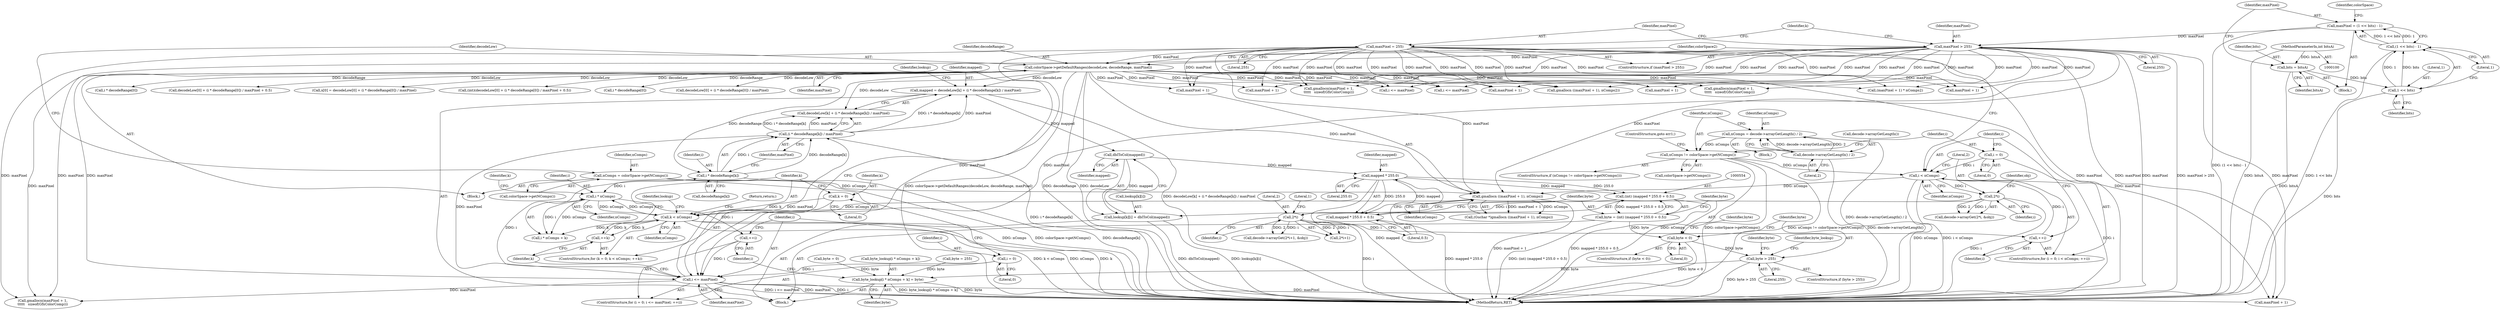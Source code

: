 digraph "0_poppler_7b2d314a61fd0e12f47c62996cb49ec0d1ba747a_4@integer" {
"1000530" [label="(Call,mapped = decodeLow[k] + (i * decodeRange[k]) / maxPixel)"];
"1000163" [label="(Call,colorSpace->getDefaultRanges(decodeLow, decodeRange, maxPixel))"];
"1000139" [label="(Call,maxPixel = 255)"];
"1000136" [label="(Call,maxPixel > 255)"];
"1000125" [label="(Call,maxPixel = (1 << bits) - 1)"];
"1000127" [label="(Call,(1 << bits) - 1)"];
"1000128" [label="(Call,1 << bits)"];
"1000122" [label="(Call,bits = bitsA)"];
"1000101" [label="(MethodParameterIn,int bitsA)"];
"1000536" [label="(Call,(i * decodeRange[k]) / maxPixel)"];
"1000537" [label="(Call,i * decodeRange[k])"];
"1000524" [label="(Call,i <= maxPixel)"];
"1000521" [label="(Call,i = 0)"];
"1000527" [label="(Call,++i)"];
"1000579" [label="(Call,i * nComps)"];
"1000502" [label="(Call,k < nComps)"];
"1000505" [label="(Call,++k)"];
"1000499" [label="(Call,k = 0)"];
"1000493" [label="(Call,gmallocn ((maxPixel + 1), nComps))"];
"1000186" [label="(Call,i < nComps)"];
"1000189" [label="(Call,++i)"];
"1000211" [label="(Call,2*i)"];
"1000193" [label="(Call,2*i)"];
"1000183" [label="(Call,i = 0)"];
"1000177" [label="(Call,nComps != colorSpace->getNComps())"];
"1000171" [label="(Call,nComps = decode->arrayGetLength() / 2)"];
"1000173" [label="(Call,decode->arrayGetLength() / 2)"];
"1000160" [label="(Call,nComps = colorSpace->getNComps())"];
"1000549" [label="(Call,dblToCol(mapped))"];
"1000543" [label="(Call,lookup[k][i] = dblToCol(mapped))"];
"1000556" [label="(Call,mapped * 255.0)"];
"1000553" [label="(Call,(int) (mapped * 255.0 + 0.5))"];
"1000551" [label="(Call,byte = (int) (mapped * 255.0 + 0.5))"];
"1000561" [label="(Call,byte < 0)"];
"1000569" [label="(Call,byte > 255)"];
"1000575" [label="(Call,byte_lookup[i * nComps + k] = byte)"];
"1000555" [label="(Call,mapped * 255.0 + 0.5)"];
"1000561" [label="(Call,byte < 0)"];
"1000494" [label="(Call,maxPixel + 1)"];
"1000189" [label="(Call,++i)"];
"1000453" [label="(Call,i * decodeRange[0])"];
"1000515" [label="(Call,maxPixel + 1)"];
"1000197" [label="(Identifier,obj)"];
"1000127" [label="(Call,(1 << bits) - 1)"];
"1000551" [label="(Call,byte = (int) (mapped * 255.0 + 0.5))"];
"1000526" [label="(Identifier,maxPixel)"];
"1000506" [label="(Identifier,k)"];
"1000293" [label="(Call,gmallocn(maxPixel + 1,\n \t\t\t\t\t   sizeof(GfxColorComp)))"];
"1000514" [label="(Call,gmallocn(maxPixel + 1,\n\t\t\t\t\t   sizeof(GfxColorComp)))"];
"1000500" [label="(Identifier,k)"];
"1000528" [label="(Identifier,i)"];
"1000582" [label="(Identifier,k)"];
"1000555" [label="(Call,mapped * 255.0 + 0.5)"];
"1000573" [label="(Identifier,byte)"];
"1000137" [label="(Identifier,maxPixel)"];
"1000176" [label="(ControlStructure,if (nComps != colorSpace->getNComps()))"];
"1000187" [label="(Identifier,i)"];
"1000131" [label="(Literal,1)"];
"1000568" [label="(ControlStructure,if (byte > 255))"];
"1000128" [label="(Call,1 << bits)"];
"1000577" [label="(Identifier,byte_lookup)"];
"1000505" [label="(Call,++k)"];
"1000175" [label="(Literal,2)"];
"1000161" [label="(Identifier,nComps)"];
"1000532" [label="(Call,decodeLow[k] + (i * decodeRange[k]) / maxPixel)"];
"1000313" [label="(Call,decodeLow[0] + (i * decodeRange[0]) / maxPixel + 0.5)"];
"1000594" [label="(MethodReturn,RET)"];
"1000444" [label="(Call,x[0] = decodeLow[0] + (i * decodeRange[0]) / maxPixel)"];
"1000491" [label="(Call,(Guchar *)gmallocn ((maxPixel + 1), nComps))"];
"1000139" [label="(Call,maxPixel = 255)"];
"1000122" [label="(Call,bits = bitsA)"];
"1000162" [label="(Call,colorSpace->getNComps())"];
"1000104" [label="(Block,)"];
"1000188" [label="(Identifier,nComps)"];
"1000542" [label="(Identifier,maxPixel)"];
"1000530" [label="(Call,mapped = decodeLow[k] + (i * decodeRange[k]) / maxPixel)"];
"1000502" [label="(Call,k < nComps)"];
"1000125" [label="(Call,maxPixel = (1 << bits) - 1)"];
"1000504" [label="(Identifier,nComps)"];
"1000101" [label="(MethodParameterIn,int bitsA)"];
"1000182" [label="(ControlStructure,for (i = 0; i < nComps; ++i))"];
"1000179" [label="(Call,colorSpace->getNComps())"];
"1000583" [label="(Identifier,byte)"];
"1000136" [label="(Call,maxPixel > 255)"];
"1000498" [label="(ControlStructure,for (k = 0; k < nComps; ++k))"];
"1000144" [label="(Identifier,k)"];
"1000565" [label="(Identifier,byte)"];
"1000569" [label="(Call,byte > 255)"];
"1000212" [label="(Literal,2)"];
"1000174" [label="(Call,decode->arrayGetLength())"];
"1000236" [label="(Identifier,colorSpace2)"];
"1000311" [label="(Call,(int)(decodeLow[0] + (i * decodeRange[0]) / maxPixel + 0.5))"];
"1000178" [label="(Identifier,nComps)"];
"1000319" [label="(Call,i * decodeRange[0])"];
"1000173" [label="(Call,decode->arrayGetLength() / 2)"];
"1000428" [label="(Call,gmallocn(maxPixel + 1,\n\t\t\t\t\t   sizeof(GfxColorComp)))"];
"1000531" [label="(Identifier,mapped)"];
"1000536" [label="(Call,(i * decodeRange[k]) / maxPixel)"];
"1000581" [label="(Identifier,nComps)"];
"1000575" [label="(Call,byte_lookup[i * nComps + k] = byte)"];
"1000159" [label="(Block,)"];
"1000493" [label="(Call,gmallocn ((maxPixel + 1), nComps))"];
"1000546" [label="(Identifier,lookup)"];
"1000165" [label="(Identifier,decodeRange)"];
"1000550" [label="(Identifier,mapped)"];
"1000172" [label="(Identifier,nComps)"];
"1000499" [label="(Call,k = 0)"];
"1000209" [label="(Call,decode->arrayGet(2*i+1, &obj))"];
"1000164" [label="(Identifier,decodeLow)"];
"1000160" [label="(Call,nComps = colorSpace->getNComps())"];
"1000521" [label="(Call,i = 0)"];
"1000126" [label="(Identifier,maxPixel)"];
"1000448" [label="(Call,decodeLow[0] + (i * decodeRange[0]) / maxPixel)"];
"1000438" [label="(Call,i <= maxPixel)"];
"1000140" [label="(Identifier,maxPixel)"];
"1000559" [label="(Literal,0.5)"];
"1000497" [label="(Identifier,nComps)"];
"1000130" [label="(Identifier,bits)"];
"1000571" [label="(Literal,255)"];
"1000529" [label="(Block,)"];
"1000184" [label="(Identifier,i)"];
"1000580" [label="(Identifier,i)"];
"1000537" [label="(Call,i * decodeRange[k])"];
"1000579" [label="(Call,i * nComps)"];
"1000166" [label="(Identifier,maxPixel)"];
"1000578" [label="(Call,i * nComps + k)"];
"1000564" [label="(Call,byte = 0)"];
"1000570" [label="(Identifier,byte)"];
"1000133" [label="(Identifier,colorSpace)"];
"1000141" [label="(Literal,255)"];
"1000193" [label="(Call,2*i)"];
"1000520" [label="(ControlStructure,for (i = 0; i <= maxPixel; ++i))"];
"1000407" [label="(Call,gmallocn ((maxPixel + 1), nComps2))"];
"1000129" [label="(Literal,1)"];
"1000190" [label="(Identifier,i)"];
"1000408" [label="(Call,maxPixel + 1)"];
"1000186" [label="(Call,i < nComps)"];
"1000211" [label="(Call,2*i)"];
"1000272" [label="(Call,(maxPixel + 1) * nComps2)"];
"1000510" [label="(Identifier,lookup)"];
"1000294" [label="(Call,maxPixel + 1)"];
"1000192" [label="(Call,decode->arrayGet(2*i, &obj))"];
"1000183" [label="(Call,i = 0)"];
"1000195" [label="(Identifier,i)"];
"1000210" [label="(Call,2*i+1)"];
"1000501" [label="(Literal,0)"];
"1000214" [label="(Literal,1)"];
"1000185" [label="(Literal,0)"];
"1000576" [label="(Call,byte_lookup[i * nComps + k])"];
"1000177" [label="(Call,nComps != colorSpace->getNComps())"];
"1000584" [label="(Return,return;)"];
"1000171" [label="(Call,nComps = decode->arrayGetLength() / 2)"];
"1000429" [label="(Call,maxPixel + 1)"];
"1000549" [label="(Call,dblToCol(mapped))"];
"1000503" [label="(Identifier,k)"];
"1000556" [label="(Call,mapped * 255.0)"];
"1000558" [label="(Literal,255.0)"];
"1000563" [label="(Literal,0)"];
"1000138" [label="(Literal,255)"];
"1000539" [label="(Call,decodeRange[k])"];
"1000170" [label="(Block,)"];
"1000163" [label="(Call,colorSpace->getDefaultRanges(decodeLow, decodeRange, maxPixel))"];
"1000303" [label="(Call,i <= maxPixel)"];
"1000557" [label="(Identifier,mapped)"];
"1000525" [label="(Identifier,i)"];
"1000194" [label="(Literal,2)"];
"1000560" [label="(ControlStructure,if (byte < 0))"];
"1000124" [label="(Identifier,bitsA)"];
"1000213" [label="(Identifier,i)"];
"1000527" [label="(Call,++i)"];
"1000135" [label="(ControlStructure,if (maxPixel > 255))"];
"1000123" [label="(Identifier,bits)"];
"1000553" [label="(Call,(int) (mapped * 255.0 + 0.5))"];
"1000522" [label="(Identifier,i)"];
"1000552" [label="(Identifier,byte)"];
"1000562" [label="(Identifier,byte)"];
"1000524" [label="(Call,i <= maxPixel)"];
"1000544" [label="(Call,lookup[k][i])"];
"1000273" [label="(Call,maxPixel + 1)"];
"1000538" [label="(Identifier,i)"];
"1000181" [label="(ControlStructure,goto err1;)"];
"1000543" [label="(Call,lookup[k][i] = dblToCol(mapped))"];
"1000523" [label="(Literal,0)"];
"1000572" [label="(Call,byte = 255)"];
"1000530" -> "1000529"  [label="AST: "];
"1000530" -> "1000532"  [label="CFG: "];
"1000531" -> "1000530"  [label="AST: "];
"1000532" -> "1000530"  [label="AST: "];
"1000546" -> "1000530"  [label="CFG: "];
"1000530" -> "1000594"  [label="DDG: decodeLow[k] + (i * decodeRange[k]) / maxPixel"];
"1000163" -> "1000530"  [label="DDG: decodeLow"];
"1000536" -> "1000530"  [label="DDG: i * decodeRange[k]"];
"1000536" -> "1000530"  [label="DDG: maxPixel"];
"1000530" -> "1000549"  [label="DDG: mapped"];
"1000163" -> "1000159"  [label="AST: "];
"1000163" -> "1000166"  [label="CFG: "];
"1000164" -> "1000163"  [label="AST: "];
"1000165" -> "1000163"  [label="AST: "];
"1000166" -> "1000163"  [label="AST: "];
"1000236" -> "1000163"  [label="CFG: "];
"1000163" -> "1000594"  [label="DDG: decodeLow"];
"1000163" -> "1000594"  [label="DDG: colorSpace->getDefaultRanges(decodeLow, decodeRange, maxPixel)"];
"1000163" -> "1000594"  [label="DDG: decodeRange"];
"1000139" -> "1000163"  [label="DDG: maxPixel"];
"1000136" -> "1000163"  [label="DDG: maxPixel"];
"1000163" -> "1000272"  [label="DDG: maxPixel"];
"1000163" -> "1000273"  [label="DDG: maxPixel"];
"1000163" -> "1000293"  [label="DDG: maxPixel"];
"1000163" -> "1000294"  [label="DDG: maxPixel"];
"1000163" -> "1000303"  [label="DDG: maxPixel"];
"1000163" -> "1000311"  [label="DDG: decodeLow"];
"1000163" -> "1000313"  [label="DDG: decodeLow"];
"1000163" -> "1000319"  [label="DDG: decodeRange"];
"1000163" -> "1000407"  [label="DDG: maxPixel"];
"1000163" -> "1000408"  [label="DDG: maxPixel"];
"1000163" -> "1000428"  [label="DDG: maxPixel"];
"1000163" -> "1000429"  [label="DDG: maxPixel"];
"1000163" -> "1000438"  [label="DDG: maxPixel"];
"1000163" -> "1000444"  [label="DDG: decodeLow"];
"1000163" -> "1000448"  [label="DDG: decodeLow"];
"1000163" -> "1000453"  [label="DDG: decodeRange"];
"1000163" -> "1000493"  [label="DDG: maxPixel"];
"1000163" -> "1000494"  [label="DDG: maxPixel"];
"1000163" -> "1000514"  [label="DDG: maxPixel"];
"1000163" -> "1000515"  [label="DDG: maxPixel"];
"1000163" -> "1000524"  [label="DDG: maxPixel"];
"1000163" -> "1000532"  [label="DDG: decodeLow"];
"1000163" -> "1000537"  [label="DDG: decodeRange"];
"1000139" -> "1000135"  [label="AST: "];
"1000139" -> "1000141"  [label="CFG: "];
"1000140" -> "1000139"  [label="AST: "];
"1000141" -> "1000139"  [label="AST: "];
"1000144" -> "1000139"  [label="CFG: "];
"1000139" -> "1000594"  [label="DDG: maxPixel"];
"1000139" -> "1000272"  [label="DDG: maxPixel"];
"1000139" -> "1000273"  [label="DDG: maxPixel"];
"1000139" -> "1000293"  [label="DDG: maxPixel"];
"1000139" -> "1000294"  [label="DDG: maxPixel"];
"1000139" -> "1000303"  [label="DDG: maxPixel"];
"1000139" -> "1000407"  [label="DDG: maxPixel"];
"1000139" -> "1000408"  [label="DDG: maxPixel"];
"1000139" -> "1000428"  [label="DDG: maxPixel"];
"1000139" -> "1000429"  [label="DDG: maxPixel"];
"1000139" -> "1000438"  [label="DDG: maxPixel"];
"1000139" -> "1000493"  [label="DDG: maxPixel"];
"1000139" -> "1000494"  [label="DDG: maxPixel"];
"1000139" -> "1000514"  [label="DDG: maxPixel"];
"1000139" -> "1000515"  [label="DDG: maxPixel"];
"1000139" -> "1000524"  [label="DDG: maxPixel"];
"1000136" -> "1000135"  [label="AST: "];
"1000136" -> "1000138"  [label="CFG: "];
"1000137" -> "1000136"  [label="AST: "];
"1000138" -> "1000136"  [label="AST: "];
"1000140" -> "1000136"  [label="CFG: "];
"1000144" -> "1000136"  [label="CFG: "];
"1000136" -> "1000594"  [label="DDG: maxPixel > 255"];
"1000136" -> "1000594"  [label="DDG: maxPixel"];
"1000125" -> "1000136"  [label="DDG: maxPixel"];
"1000136" -> "1000272"  [label="DDG: maxPixel"];
"1000136" -> "1000273"  [label="DDG: maxPixel"];
"1000136" -> "1000293"  [label="DDG: maxPixel"];
"1000136" -> "1000294"  [label="DDG: maxPixel"];
"1000136" -> "1000303"  [label="DDG: maxPixel"];
"1000136" -> "1000407"  [label="DDG: maxPixel"];
"1000136" -> "1000408"  [label="DDG: maxPixel"];
"1000136" -> "1000428"  [label="DDG: maxPixel"];
"1000136" -> "1000429"  [label="DDG: maxPixel"];
"1000136" -> "1000438"  [label="DDG: maxPixel"];
"1000136" -> "1000493"  [label="DDG: maxPixel"];
"1000136" -> "1000494"  [label="DDG: maxPixel"];
"1000136" -> "1000514"  [label="DDG: maxPixel"];
"1000136" -> "1000515"  [label="DDG: maxPixel"];
"1000136" -> "1000524"  [label="DDG: maxPixel"];
"1000125" -> "1000104"  [label="AST: "];
"1000125" -> "1000127"  [label="CFG: "];
"1000126" -> "1000125"  [label="AST: "];
"1000127" -> "1000125"  [label="AST: "];
"1000133" -> "1000125"  [label="CFG: "];
"1000125" -> "1000594"  [label="DDG: (1 << bits) - 1"];
"1000127" -> "1000125"  [label="DDG: 1 << bits"];
"1000127" -> "1000125"  [label="DDG: 1"];
"1000127" -> "1000131"  [label="CFG: "];
"1000128" -> "1000127"  [label="AST: "];
"1000131" -> "1000127"  [label="AST: "];
"1000127" -> "1000594"  [label="DDG: 1 << bits"];
"1000128" -> "1000127"  [label="DDG: 1"];
"1000128" -> "1000127"  [label="DDG: bits"];
"1000128" -> "1000130"  [label="CFG: "];
"1000129" -> "1000128"  [label="AST: "];
"1000130" -> "1000128"  [label="AST: "];
"1000131" -> "1000128"  [label="CFG: "];
"1000128" -> "1000594"  [label="DDG: bits"];
"1000122" -> "1000128"  [label="DDG: bits"];
"1000122" -> "1000104"  [label="AST: "];
"1000122" -> "1000124"  [label="CFG: "];
"1000123" -> "1000122"  [label="AST: "];
"1000124" -> "1000122"  [label="AST: "];
"1000126" -> "1000122"  [label="CFG: "];
"1000122" -> "1000594"  [label="DDG: bitsA"];
"1000101" -> "1000122"  [label="DDG: bitsA"];
"1000101" -> "1000100"  [label="AST: "];
"1000101" -> "1000594"  [label="DDG: bitsA"];
"1000536" -> "1000532"  [label="AST: "];
"1000536" -> "1000542"  [label="CFG: "];
"1000537" -> "1000536"  [label="AST: "];
"1000542" -> "1000536"  [label="AST: "];
"1000532" -> "1000536"  [label="CFG: "];
"1000536" -> "1000594"  [label="DDG: i * decodeRange[k]"];
"1000536" -> "1000524"  [label="DDG: maxPixel"];
"1000536" -> "1000532"  [label="DDG: i * decodeRange[k]"];
"1000536" -> "1000532"  [label="DDG: maxPixel"];
"1000537" -> "1000536"  [label="DDG: i"];
"1000537" -> "1000536"  [label="DDG: decodeRange[k]"];
"1000524" -> "1000536"  [label="DDG: maxPixel"];
"1000537" -> "1000539"  [label="CFG: "];
"1000538" -> "1000537"  [label="AST: "];
"1000539" -> "1000537"  [label="AST: "];
"1000542" -> "1000537"  [label="CFG: "];
"1000537" -> "1000594"  [label="DDG: decodeRange[k]"];
"1000524" -> "1000537"  [label="DDG: i"];
"1000537" -> "1000579"  [label="DDG: i"];
"1000524" -> "1000520"  [label="AST: "];
"1000524" -> "1000526"  [label="CFG: "];
"1000525" -> "1000524"  [label="AST: "];
"1000526" -> "1000524"  [label="AST: "];
"1000531" -> "1000524"  [label="CFG: "];
"1000506" -> "1000524"  [label="CFG: "];
"1000524" -> "1000594"  [label="DDG: i"];
"1000524" -> "1000594"  [label="DDG: i <= maxPixel"];
"1000524" -> "1000594"  [label="DDG: maxPixel"];
"1000524" -> "1000514"  [label="DDG: maxPixel"];
"1000524" -> "1000515"  [label="DDG: maxPixel"];
"1000521" -> "1000524"  [label="DDG: i"];
"1000527" -> "1000524"  [label="DDG: i"];
"1000521" -> "1000520"  [label="AST: "];
"1000521" -> "1000523"  [label="CFG: "];
"1000522" -> "1000521"  [label="AST: "];
"1000523" -> "1000521"  [label="AST: "];
"1000525" -> "1000521"  [label="CFG: "];
"1000527" -> "1000520"  [label="AST: "];
"1000527" -> "1000528"  [label="CFG: "];
"1000528" -> "1000527"  [label="AST: "];
"1000525" -> "1000527"  [label="CFG: "];
"1000579" -> "1000527"  [label="DDG: i"];
"1000579" -> "1000578"  [label="AST: "];
"1000579" -> "1000581"  [label="CFG: "];
"1000580" -> "1000579"  [label="AST: "];
"1000581" -> "1000579"  [label="AST: "];
"1000582" -> "1000579"  [label="CFG: "];
"1000579" -> "1000502"  [label="DDG: nComps"];
"1000579" -> "1000578"  [label="DDG: i"];
"1000579" -> "1000578"  [label="DDG: nComps"];
"1000502" -> "1000579"  [label="DDG: nComps"];
"1000502" -> "1000498"  [label="AST: "];
"1000502" -> "1000504"  [label="CFG: "];
"1000503" -> "1000502"  [label="AST: "];
"1000504" -> "1000502"  [label="AST: "];
"1000510" -> "1000502"  [label="CFG: "];
"1000584" -> "1000502"  [label="CFG: "];
"1000502" -> "1000594"  [label="DDG: k"];
"1000502" -> "1000594"  [label="DDG: k < nComps"];
"1000502" -> "1000594"  [label="DDG: nComps"];
"1000505" -> "1000502"  [label="DDG: k"];
"1000499" -> "1000502"  [label="DDG: k"];
"1000493" -> "1000502"  [label="DDG: nComps"];
"1000502" -> "1000505"  [label="DDG: k"];
"1000502" -> "1000578"  [label="DDG: k"];
"1000505" -> "1000498"  [label="AST: "];
"1000505" -> "1000506"  [label="CFG: "];
"1000506" -> "1000505"  [label="AST: "];
"1000503" -> "1000505"  [label="CFG: "];
"1000499" -> "1000498"  [label="AST: "];
"1000499" -> "1000501"  [label="CFG: "];
"1000500" -> "1000499"  [label="AST: "];
"1000501" -> "1000499"  [label="AST: "];
"1000503" -> "1000499"  [label="CFG: "];
"1000493" -> "1000491"  [label="AST: "];
"1000493" -> "1000497"  [label="CFG: "];
"1000494" -> "1000493"  [label="AST: "];
"1000497" -> "1000493"  [label="AST: "];
"1000491" -> "1000493"  [label="CFG: "];
"1000493" -> "1000594"  [label="DDG: maxPixel + 1"];
"1000493" -> "1000491"  [label="DDG: maxPixel + 1"];
"1000493" -> "1000491"  [label="DDG: nComps"];
"1000186" -> "1000493"  [label="DDG: nComps"];
"1000160" -> "1000493"  [label="DDG: nComps"];
"1000186" -> "1000182"  [label="AST: "];
"1000186" -> "1000188"  [label="CFG: "];
"1000187" -> "1000186"  [label="AST: "];
"1000188" -> "1000186"  [label="AST: "];
"1000194" -> "1000186"  [label="CFG: "];
"1000236" -> "1000186"  [label="CFG: "];
"1000186" -> "1000594"  [label="DDG: nComps"];
"1000186" -> "1000594"  [label="DDG: i < nComps"];
"1000186" -> "1000594"  [label="DDG: i"];
"1000189" -> "1000186"  [label="DDG: i"];
"1000183" -> "1000186"  [label="DDG: i"];
"1000177" -> "1000186"  [label="DDG: nComps"];
"1000186" -> "1000193"  [label="DDG: i"];
"1000189" -> "1000182"  [label="AST: "];
"1000189" -> "1000190"  [label="CFG: "];
"1000190" -> "1000189"  [label="AST: "];
"1000187" -> "1000189"  [label="CFG: "];
"1000211" -> "1000189"  [label="DDG: i"];
"1000211" -> "1000210"  [label="AST: "];
"1000211" -> "1000213"  [label="CFG: "];
"1000212" -> "1000211"  [label="AST: "];
"1000213" -> "1000211"  [label="AST: "];
"1000214" -> "1000211"  [label="CFG: "];
"1000211" -> "1000594"  [label="DDG: i"];
"1000211" -> "1000209"  [label="DDG: 2"];
"1000211" -> "1000209"  [label="DDG: i"];
"1000211" -> "1000210"  [label="DDG: 2"];
"1000211" -> "1000210"  [label="DDG: i"];
"1000193" -> "1000211"  [label="DDG: i"];
"1000193" -> "1000192"  [label="AST: "];
"1000193" -> "1000195"  [label="CFG: "];
"1000194" -> "1000193"  [label="AST: "];
"1000195" -> "1000193"  [label="AST: "];
"1000197" -> "1000193"  [label="CFG: "];
"1000193" -> "1000594"  [label="DDG: i"];
"1000193" -> "1000192"  [label="DDG: 2"];
"1000193" -> "1000192"  [label="DDG: i"];
"1000183" -> "1000182"  [label="AST: "];
"1000183" -> "1000185"  [label="CFG: "];
"1000184" -> "1000183"  [label="AST: "];
"1000185" -> "1000183"  [label="AST: "];
"1000187" -> "1000183"  [label="CFG: "];
"1000177" -> "1000176"  [label="AST: "];
"1000177" -> "1000179"  [label="CFG: "];
"1000178" -> "1000177"  [label="AST: "];
"1000179" -> "1000177"  [label="AST: "];
"1000181" -> "1000177"  [label="CFG: "];
"1000184" -> "1000177"  [label="CFG: "];
"1000177" -> "1000594"  [label="DDG: nComps"];
"1000177" -> "1000594"  [label="DDG: colorSpace->getNComps()"];
"1000177" -> "1000594"  [label="DDG: nComps != colorSpace->getNComps()"];
"1000171" -> "1000177"  [label="DDG: nComps"];
"1000171" -> "1000170"  [label="AST: "];
"1000171" -> "1000173"  [label="CFG: "];
"1000172" -> "1000171"  [label="AST: "];
"1000173" -> "1000171"  [label="AST: "];
"1000178" -> "1000171"  [label="CFG: "];
"1000171" -> "1000594"  [label="DDG: decode->arrayGetLength() / 2"];
"1000173" -> "1000171"  [label="DDG: decode->arrayGetLength()"];
"1000173" -> "1000171"  [label="DDG: 2"];
"1000173" -> "1000175"  [label="CFG: "];
"1000174" -> "1000173"  [label="AST: "];
"1000175" -> "1000173"  [label="AST: "];
"1000173" -> "1000594"  [label="DDG: decode->arrayGetLength()"];
"1000160" -> "1000159"  [label="AST: "];
"1000160" -> "1000162"  [label="CFG: "];
"1000161" -> "1000160"  [label="AST: "];
"1000162" -> "1000160"  [label="AST: "];
"1000164" -> "1000160"  [label="CFG: "];
"1000160" -> "1000594"  [label="DDG: colorSpace->getNComps()"];
"1000160" -> "1000594"  [label="DDG: nComps"];
"1000549" -> "1000543"  [label="AST: "];
"1000549" -> "1000550"  [label="CFG: "];
"1000550" -> "1000549"  [label="AST: "];
"1000543" -> "1000549"  [label="CFG: "];
"1000549" -> "1000543"  [label="DDG: mapped"];
"1000549" -> "1000556"  [label="DDG: mapped"];
"1000543" -> "1000529"  [label="AST: "];
"1000544" -> "1000543"  [label="AST: "];
"1000552" -> "1000543"  [label="CFG: "];
"1000543" -> "1000594"  [label="DDG: lookup[k][i]"];
"1000543" -> "1000594"  [label="DDG: dblToCol(mapped)"];
"1000556" -> "1000555"  [label="AST: "];
"1000556" -> "1000558"  [label="CFG: "];
"1000557" -> "1000556"  [label="AST: "];
"1000558" -> "1000556"  [label="AST: "];
"1000559" -> "1000556"  [label="CFG: "];
"1000556" -> "1000594"  [label="DDG: mapped"];
"1000556" -> "1000553"  [label="DDG: mapped"];
"1000556" -> "1000553"  [label="DDG: 255.0"];
"1000556" -> "1000555"  [label="DDG: mapped"];
"1000556" -> "1000555"  [label="DDG: 255.0"];
"1000553" -> "1000551"  [label="AST: "];
"1000553" -> "1000555"  [label="CFG: "];
"1000554" -> "1000553"  [label="AST: "];
"1000555" -> "1000553"  [label="AST: "];
"1000551" -> "1000553"  [label="CFG: "];
"1000553" -> "1000594"  [label="DDG: mapped * 255.0 + 0.5"];
"1000553" -> "1000551"  [label="DDG: mapped * 255.0 + 0.5"];
"1000551" -> "1000529"  [label="AST: "];
"1000552" -> "1000551"  [label="AST: "];
"1000562" -> "1000551"  [label="CFG: "];
"1000551" -> "1000594"  [label="DDG: (int) (mapped * 255.0 + 0.5)"];
"1000551" -> "1000561"  [label="DDG: byte"];
"1000561" -> "1000560"  [label="AST: "];
"1000561" -> "1000563"  [label="CFG: "];
"1000562" -> "1000561"  [label="AST: "];
"1000563" -> "1000561"  [label="AST: "];
"1000565" -> "1000561"  [label="CFG: "];
"1000570" -> "1000561"  [label="CFG: "];
"1000561" -> "1000594"  [label="DDG: byte < 0"];
"1000561" -> "1000569"  [label="DDG: byte"];
"1000569" -> "1000568"  [label="AST: "];
"1000569" -> "1000571"  [label="CFG: "];
"1000570" -> "1000569"  [label="AST: "];
"1000571" -> "1000569"  [label="AST: "];
"1000573" -> "1000569"  [label="CFG: "];
"1000577" -> "1000569"  [label="CFG: "];
"1000569" -> "1000594"  [label="DDG: byte > 255"];
"1000569" -> "1000575"  [label="DDG: byte"];
"1000575" -> "1000529"  [label="AST: "];
"1000575" -> "1000583"  [label="CFG: "];
"1000576" -> "1000575"  [label="AST: "];
"1000583" -> "1000575"  [label="AST: "];
"1000528" -> "1000575"  [label="CFG: "];
"1000575" -> "1000594"  [label="DDG: byte"];
"1000575" -> "1000594"  [label="DDG: byte_lookup[i * nComps + k]"];
"1000564" -> "1000575"  [label="DDG: byte"];
"1000572" -> "1000575"  [label="DDG: byte"];
"1000555" -> "1000559"  [label="CFG: "];
"1000559" -> "1000555"  [label="AST: "];
"1000555" -> "1000594"  [label="DDG: mapped * 255.0"];
}
